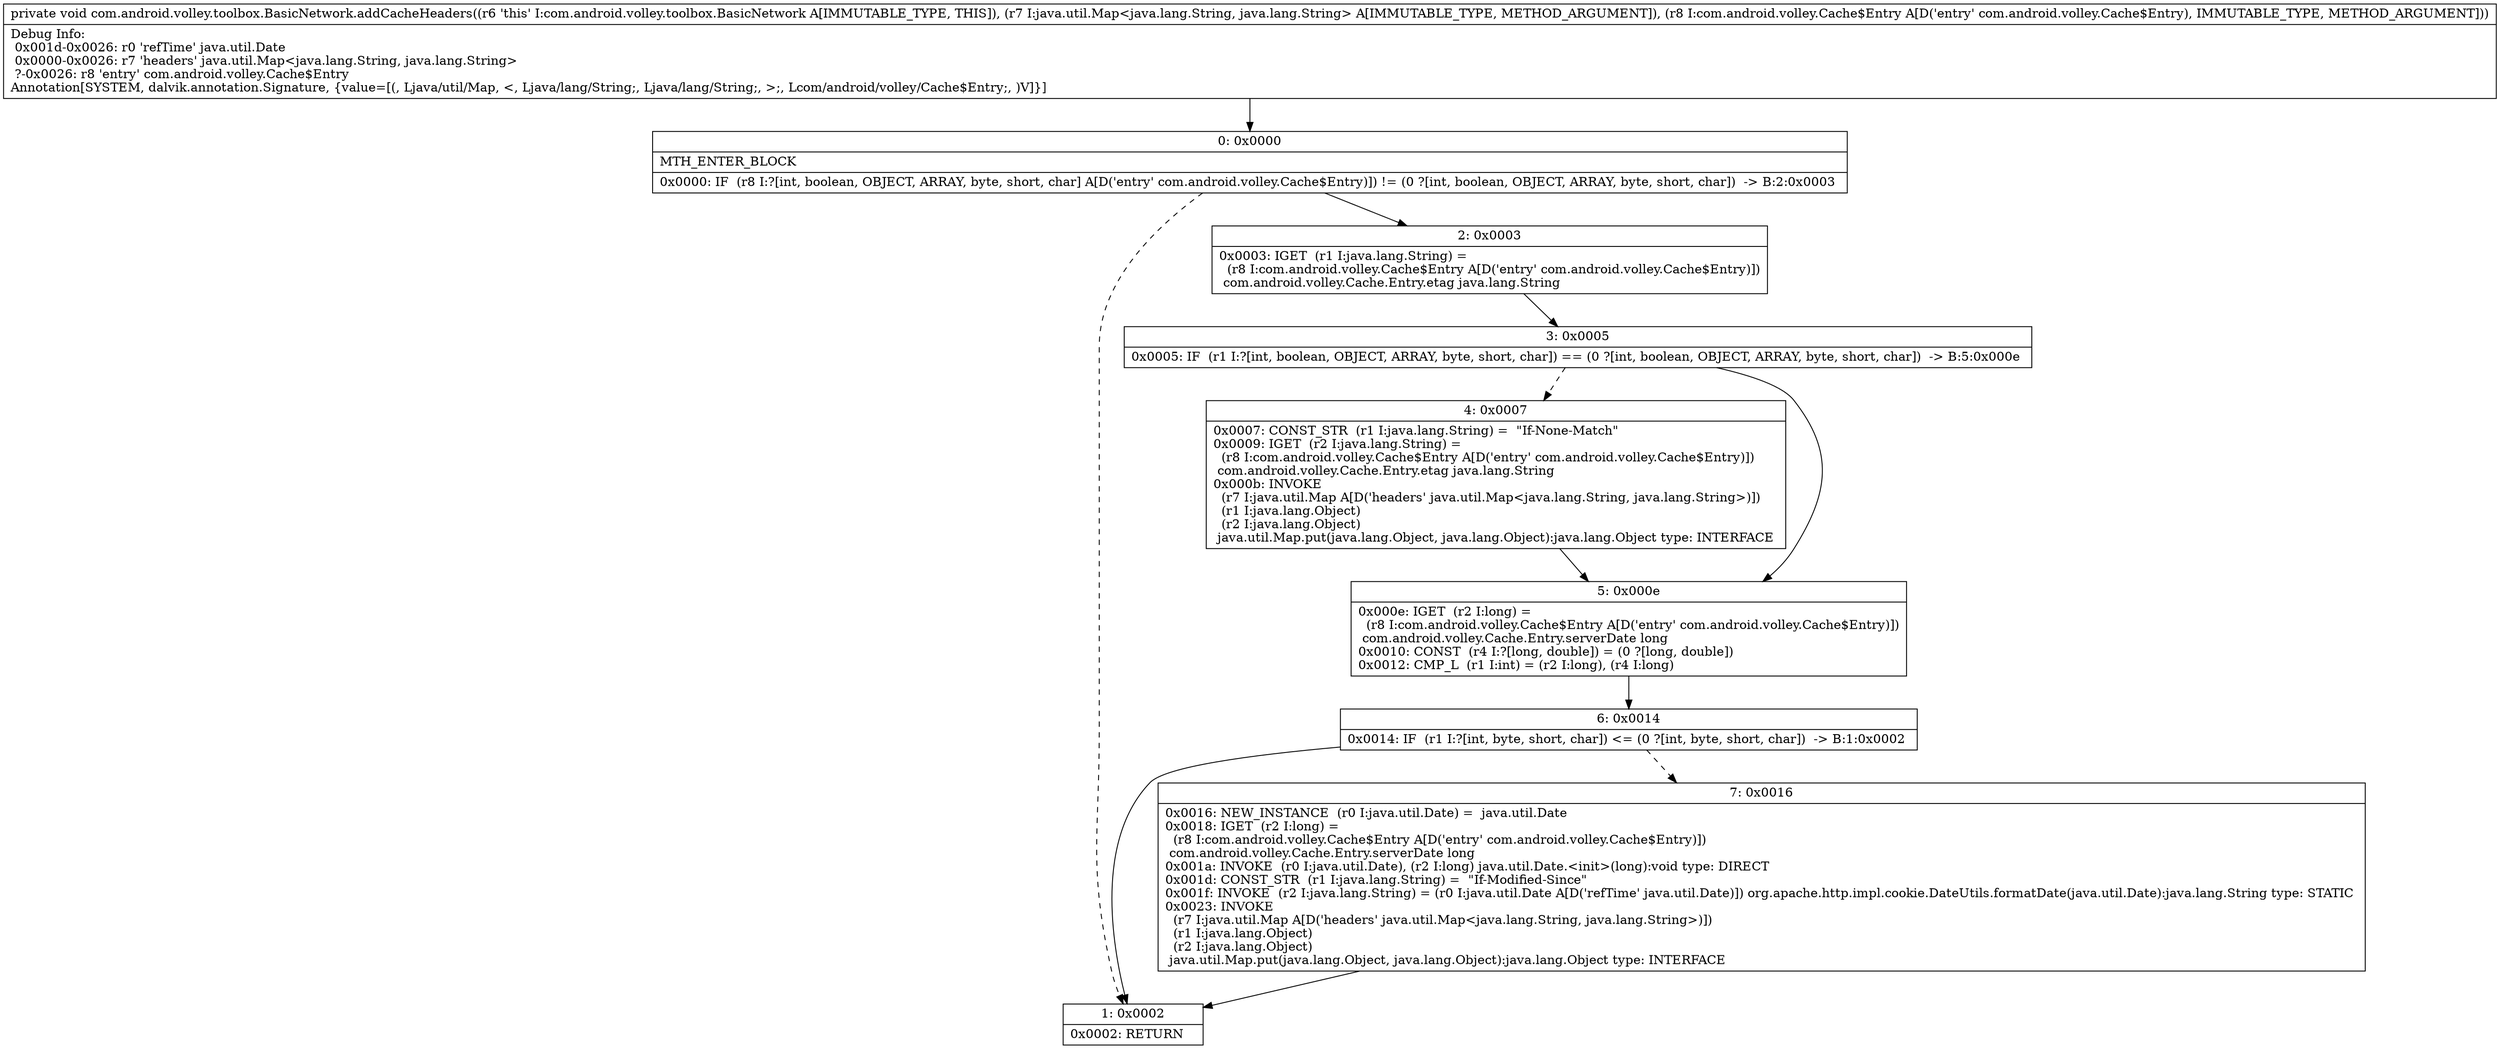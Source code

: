 digraph "CFG forcom.android.volley.toolbox.BasicNetwork.addCacheHeaders(Ljava\/util\/Map;Lcom\/android\/volley\/Cache$Entry;)V" {
Node_0 [shape=record,label="{0\:\ 0x0000|MTH_ENTER_BLOCK\l|0x0000: IF  (r8 I:?[int, boolean, OBJECT, ARRAY, byte, short, char] A[D('entry' com.android.volley.Cache$Entry)]) != (0 ?[int, boolean, OBJECT, ARRAY, byte, short, char])  \-\> B:2:0x0003 \l}"];
Node_1 [shape=record,label="{1\:\ 0x0002|0x0002: RETURN   \l}"];
Node_2 [shape=record,label="{2\:\ 0x0003|0x0003: IGET  (r1 I:java.lang.String) = \l  (r8 I:com.android.volley.Cache$Entry A[D('entry' com.android.volley.Cache$Entry)])\l com.android.volley.Cache.Entry.etag java.lang.String \l}"];
Node_3 [shape=record,label="{3\:\ 0x0005|0x0005: IF  (r1 I:?[int, boolean, OBJECT, ARRAY, byte, short, char]) == (0 ?[int, boolean, OBJECT, ARRAY, byte, short, char])  \-\> B:5:0x000e \l}"];
Node_4 [shape=record,label="{4\:\ 0x0007|0x0007: CONST_STR  (r1 I:java.lang.String) =  \"If\-None\-Match\" \l0x0009: IGET  (r2 I:java.lang.String) = \l  (r8 I:com.android.volley.Cache$Entry A[D('entry' com.android.volley.Cache$Entry)])\l com.android.volley.Cache.Entry.etag java.lang.String \l0x000b: INVOKE  \l  (r7 I:java.util.Map A[D('headers' java.util.Map\<java.lang.String, java.lang.String\>)])\l  (r1 I:java.lang.Object)\l  (r2 I:java.lang.Object)\l java.util.Map.put(java.lang.Object, java.lang.Object):java.lang.Object type: INTERFACE \l}"];
Node_5 [shape=record,label="{5\:\ 0x000e|0x000e: IGET  (r2 I:long) = \l  (r8 I:com.android.volley.Cache$Entry A[D('entry' com.android.volley.Cache$Entry)])\l com.android.volley.Cache.Entry.serverDate long \l0x0010: CONST  (r4 I:?[long, double]) = (0 ?[long, double]) \l0x0012: CMP_L  (r1 I:int) = (r2 I:long), (r4 I:long) \l}"];
Node_6 [shape=record,label="{6\:\ 0x0014|0x0014: IF  (r1 I:?[int, byte, short, char]) \<= (0 ?[int, byte, short, char])  \-\> B:1:0x0002 \l}"];
Node_7 [shape=record,label="{7\:\ 0x0016|0x0016: NEW_INSTANCE  (r0 I:java.util.Date) =  java.util.Date \l0x0018: IGET  (r2 I:long) = \l  (r8 I:com.android.volley.Cache$Entry A[D('entry' com.android.volley.Cache$Entry)])\l com.android.volley.Cache.Entry.serverDate long \l0x001a: INVOKE  (r0 I:java.util.Date), (r2 I:long) java.util.Date.\<init\>(long):void type: DIRECT \l0x001d: CONST_STR  (r1 I:java.lang.String) =  \"If\-Modified\-Since\" \l0x001f: INVOKE  (r2 I:java.lang.String) = (r0 I:java.util.Date A[D('refTime' java.util.Date)]) org.apache.http.impl.cookie.DateUtils.formatDate(java.util.Date):java.lang.String type: STATIC \l0x0023: INVOKE  \l  (r7 I:java.util.Map A[D('headers' java.util.Map\<java.lang.String, java.lang.String\>)])\l  (r1 I:java.lang.Object)\l  (r2 I:java.lang.Object)\l java.util.Map.put(java.lang.Object, java.lang.Object):java.lang.Object type: INTERFACE \l}"];
MethodNode[shape=record,label="{private void com.android.volley.toolbox.BasicNetwork.addCacheHeaders((r6 'this' I:com.android.volley.toolbox.BasicNetwork A[IMMUTABLE_TYPE, THIS]), (r7 I:java.util.Map\<java.lang.String, java.lang.String\> A[IMMUTABLE_TYPE, METHOD_ARGUMENT]), (r8 I:com.android.volley.Cache$Entry A[D('entry' com.android.volley.Cache$Entry), IMMUTABLE_TYPE, METHOD_ARGUMENT]))  | Debug Info:\l  0x001d\-0x0026: r0 'refTime' java.util.Date\l  0x0000\-0x0026: r7 'headers' java.util.Map\<java.lang.String, java.lang.String\>\l  ?\-0x0026: r8 'entry' com.android.volley.Cache$Entry\lAnnotation[SYSTEM, dalvik.annotation.Signature, \{value=[(, Ljava\/util\/Map, \<, Ljava\/lang\/String;, Ljava\/lang\/String;, \>;, Lcom\/android\/volley\/Cache$Entry;, )V]\}]\l}"];
MethodNode -> Node_0;
Node_0 -> Node_1[style=dashed];
Node_0 -> Node_2;
Node_2 -> Node_3;
Node_3 -> Node_4[style=dashed];
Node_3 -> Node_5;
Node_4 -> Node_5;
Node_5 -> Node_6;
Node_6 -> Node_1;
Node_6 -> Node_7[style=dashed];
Node_7 -> Node_1;
}

